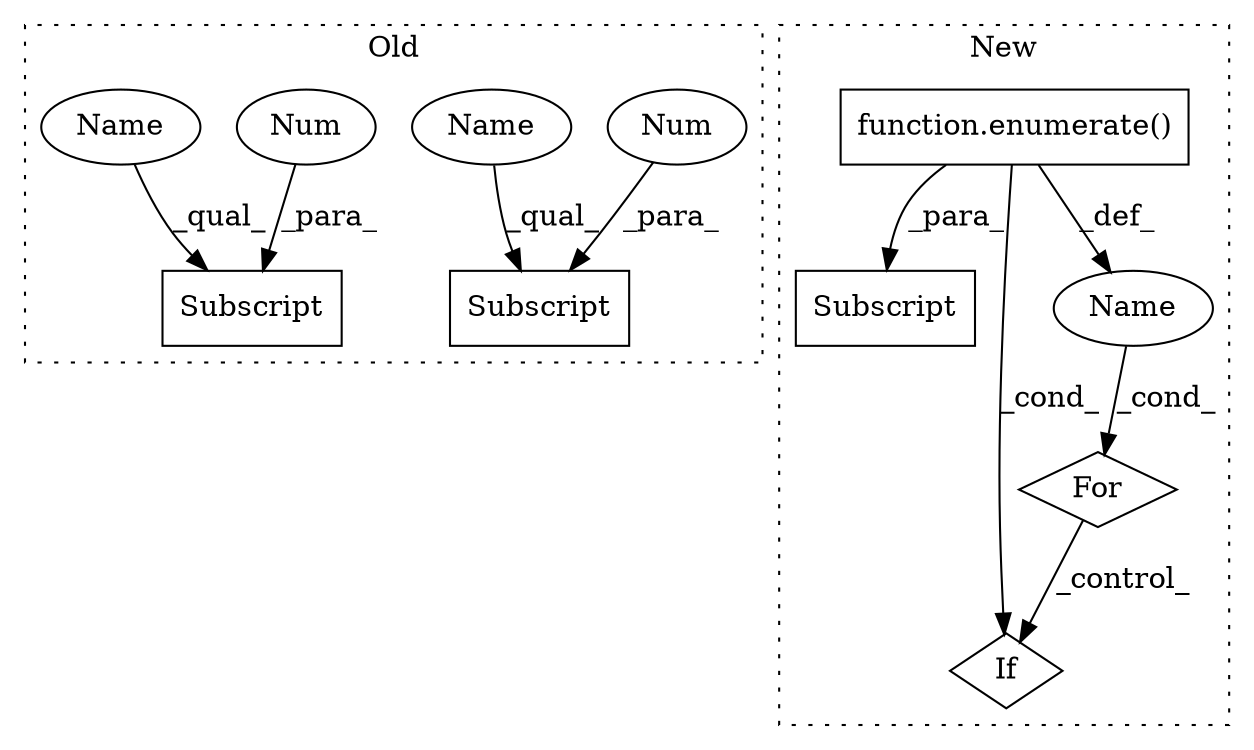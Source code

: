 digraph G {
subgraph cluster0 {
1 [label="Subscript" a="63" s="19131,0" l="17,0" shape="box"];
4 [label="Num" a="76" s="19145" l="2" shape="ellipse"];
8 [label="Subscript" a="63" s="19033,0" l="17,0" shape="box"];
9 [label="Num" a="76" s="19047" l="2" shape="ellipse"];
10 [label="Name" a="87" s="19033" l="13" shape="ellipse"];
11 [label="Name" a="87" s="19131" l="13" shape="ellipse"];
label = "Old";
style="dotted";
}
subgraph cluster1 {
2 [label="function.enumerate()" a="75" s="19286,19311" l="10,1" shape="box"];
3 [label="For" a="107" s="19251,19312" l="4,26" shape="diamond"];
5 [label="Subscript" a="63" s="19411,0" l="28,0" shape="box"];
6 [label="If" a="96" s="19338" l="3" shape="diamond"];
7 [label="Name" a="87" s="19268" l="14" shape="ellipse"];
label = "New";
style="dotted";
}
2 -> 5 [label="_para_"];
2 -> 7 [label="_def_"];
2 -> 6 [label="_cond_"];
3 -> 6 [label="_control_"];
4 -> 1 [label="_para_"];
7 -> 3 [label="_cond_"];
9 -> 8 [label="_para_"];
10 -> 8 [label="_qual_"];
11 -> 1 [label="_qual_"];
}